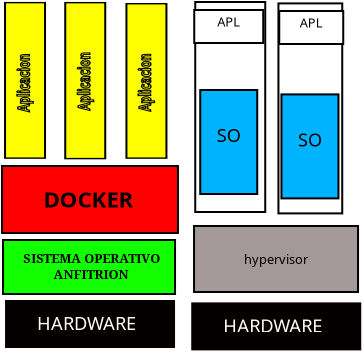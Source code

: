<?xml version="1.0" encoding="UTF-8"?>
<dia:diagram xmlns:dia="http://www.lysator.liu.se/~alla/dia/">
  <dia:layer name="Fondo" visible="true" connectable="true" active="true">
    <dia:group>
      <dia:attribute name="meta">
        <dia:composite type="dict"/>
      </dia:attribute>
      <dia:attribute name="matrix"/>
      <dia:object type="Standard - Box" version="0" id="O0">
        <dia:attribute name="obj_pos">
          <dia:point val="2.85,28.35"/>
        </dia:attribute>
        <dia:attribute name="obj_bb">
          <dia:rectangle val="2.8,28.3;11.5,30.9"/>
        </dia:attribute>
        <dia:attribute name="elem_corner">
          <dia:point val="2.85,28.35"/>
        </dia:attribute>
        <dia:attribute name="elem_width">
          <dia:real val="8.6"/>
        </dia:attribute>
        <dia:attribute name="elem_height">
          <dia:real val="2.5"/>
        </dia:attribute>
        <dia:attribute name="border_color">
          <dia:color val="#fffdfdff"/>
        </dia:attribute>
        <dia:attribute name="inner_color">
          <dia:color val="#040000ff"/>
        </dia:attribute>
        <dia:attribute name="show_background">
          <dia:boolean val="true"/>
        </dia:attribute>
      </dia:object>
      <dia:object type="Standard - Text" version="1" id="O1">
        <dia:attribute name="obj_pos">
          <dia:point val="4.5,29.9"/>
        </dia:attribute>
        <dia:attribute name="obj_bb">
          <dia:rectangle val="4.5,29.047;9.863,30.117"/>
        </dia:attribute>
        <dia:attribute name="text">
          <dia:composite type="text">
            <dia:attribute name="string">
              <dia:string>#HARDWARE#</dia:string>
            </dia:attribute>
            <dia:attribute name="font">
              <dia:font family="sans" style="0" name="Helvetica"/>
            </dia:attribute>
            <dia:attribute name="height">
              <dia:real val="1.146"/>
            </dia:attribute>
            <dia:attribute name="pos">
              <dia:point val="4.5,29.9"/>
            </dia:attribute>
            <dia:attribute name="color">
              <dia:color val="#fff9f9ff"/>
            </dia:attribute>
            <dia:attribute name="alignment">
              <dia:enum val="0"/>
            </dia:attribute>
          </dia:composite>
        </dia:attribute>
        <dia:attribute name="valign">
          <dia:enum val="3"/>
        </dia:attribute>
      </dia:object>
    </dia:group>
    <dia:group>
      <dia:attribute name="meta">
        <dia:composite type="dict"/>
      </dia:attribute>
      <dia:attribute name="matrix"/>
      <dia:object type="Standard - Box" version="0" id="O2">
        <dia:attribute name="obj_pos">
          <dia:point val="12.16,28.47"/>
        </dia:attribute>
        <dia:attribute name="obj_bb">
          <dia:rectangle val="12.11,28.42;20.81,31.02"/>
        </dia:attribute>
        <dia:attribute name="elem_corner">
          <dia:point val="12.16,28.47"/>
        </dia:attribute>
        <dia:attribute name="elem_width">
          <dia:real val="8.6"/>
        </dia:attribute>
        <dia:attribute name="elem_height">
          <dia:real val="2.5"/>
        </dia:attribute>
        <dia:attribute name="border_color">
          <dia:color val="#fffdfdff"/>
        </dia:attribute>
        <dia:attribute name="inner_color">
          <dia:color val="#040000ff"/>
        </dia:attribute>
        <dia:attribute name="show_background">
          <dia:boolean val="true"/>
        </dia:attribute>
      </dia:object>
      <dia:object type="Standard - Text" version="1" id="O3">
        <dia:attribute name="obj_pos">
          <dia:point val="13.81,30.02"/>
        </dia:attribute>
        <dia:attribute name="obj_bb">
          <dia:rectangle val="13.81,29.168;19.172,30.238"/>
        </dia:attribute>
        <dia:attribute name="text">
          <dia:composite type="text">
            <dia:attribute name="string">
              <dia:string>#HARDWARE#</dia:string>
            </dia:attribute>
            <dia:attribute name="font">
              <dia:font family="sans" style="0" name="Helvetica"/>
            </dia:attribute>
            <dia:attribute name="height">
              <dia:real val="1.146"/>
            </dia:attribute>
            <dia:attribute name="pos">
              <dia:point val="13.81,30.02"/>
            </dia:attribute>
            <dia:attribute name="color">
              <dia:color val="#fff9f9ff"/>
            </dia:attribute>
            <dia:attribute name="alignment">
              <dia:enum val="0"/>
            </dia:attribute>
          </dia:composite>
        </dia:attribute>
        <dia:attribute name="valign">
          <dia:enum val="3"/>
        </dia:attribute>
      </dia:object>
    </dia:group>
    <dia:group>
      <dia:attribute name="meta">
        <dia:composite type="dict"/>
      </dia:attribute>
      <dia:attribute name="matrix">
        <dia:matrix xx="1.011" xy="0" yx="0" yy="1" x0="-2.913" y0="0.1"/>
      </dia:attribute>
      <dia:object type="Standard - Box" version="0" id="O4">
        <dia:attribute name="obj_pos">
          <dia:point val="5.6,21.6"/>
        </dia:attribute>
        <dia:attribute name="obj_bb">
          <dia:rectangle val="5.55,21.55;14.35,25"/>
        </dia:attribute>
        <dia:attribute name="elem_corner">
          <dia:point val="5.6,21.6"/>
        </dia:attribute>
        <dia:attribute name="elem_width">
          <dia:real val="8.7"/>
        </dia:attribute>
        <dia:attribute name="elem_height">
          <dia:real val="3.35"/>
        </dia:attribute>
        <dia:attribute name="inner_color">
          <dia:color val="#ff0000ff"/>
        </dia:attribute>
        <dia:attribute name="show_background">
          <dia:boolean val="true"/>
        </dia:attribute>
      </dia:object>
      <dia:object type="Standard - Text" version="1" id="O5">
        <dia:attribute name="obj_pos">
          <dia:point val="7.65,23.675"/>
        </dia:attribute>
        <dia:attribute name="obj_bb">
          <dia:rectangle val="7.65,22.65;12.77,23.938"/>
        </dia:attribute>
        <dia:attribute name="text">
          <dia:composite type="text">
            <dia:attribute name="string">
              <dia:string>#DOCKER#</dia:string>
            </dia:attribute>
            <dia:attribute name="font">
              <dia:font family="sans" style="80" name="Helvetica-Bold"/>
            </dia:attribute>
            <dia:attribute name="height">
              <dia:real val="1.379"/>
            </dia:attribute>
            <dia:attribute name="pos">
              <dia:point val="7.65,23.675"/>
            </dia:attribute>
            <dia:attribute name="color">
              <dia:color val="#000000ff"/>
            </dia:attribute>
            <dia:attribute name="alignment">
              <dia:enum val="0"/>
            </dia:attribute>
          </dia:composite>
        </dia:attribute>
        <dia:attribute name="valign">
          <dia:enum val="3"/>
        </dia:attribute>
      </dia:object>
    </dia:group>
    <dia:group>
      <dia:attribute name="meta">
        <dia:composite type="dict"/>
      </dia:attribute>
      <dia:attribute name="matrix"/>
      <dia:object type="Standard - Box" version="0" id="O6">
        <dia:attribute name="obj_pos">
          <dia:point val="2.8,25.4"/>
        </dia:attribute>
        <dia:attribute name="obj_bb">
          <dia:rectangle val="2.75,25.35;11.45,28.15"/>
        </dia:attribute>
        <dia:attribute name="elem_corner">
          <dia:point val="2.8,25.4"/>
        </dia:attribute>
        <dia:attribute name="elem_width">
          <dia:real val="8.6"/>
        </dia:attribute>
        <dia:attribute name="elem_height">
          <dia:real val="2.7"/>
        </dia:attribute>
        <dia:attribute name="inner_color">
          <dia:color val="#11ff00ff"/>
        </dia:attribute>
        <dia:attribute name="show_background">
          <dia:boolean val="true"/>
        </dia:attribute>
      </dia:object>
      <dia:object type="Standard - Text" version="1" id="O7">
        <dia:attribute name="obj_pos">
          <dia:point val="7.2,26.55"/>
        </dia:attribute>
        <dia:attribute name="obj_bb">
          <dia:rectangle val="3.219,25.948;11.181,27.503"/>
        </dia:attribute>
        <dia:attribute name="text">
          <dia:composite type="text">
            <dia:attribute name="string">
              <dia:string>#SISTEMA OPERATIVO
ANFITRION#</dia:string>
            </dia:attribute>
            <dia:attribute name="font">
              <dia:font family="serif" style="80" name="Times-Bold"/>
            </dia:attribute>
            <dia:attribute name="height">
              <dia:real val="0.8"/>
            </dia:attribute>
            <dia:attribute name="pos">
              <dia:point val="7.2,26.55"/>
            </dia:attribute>
            <dia:attribute name="color">
              <dia:color val="#000000ff"/>
            </dia:attribute>
            <dia:attribute name="alignment">
              <dia:enum val="1"/>
            </dia:attribute>
          </dia:composite>
        </dia:attribute>
        <dia:attribute name="valign">
          <dia:enum val="3"/>
        </dia:attribute>
      </dia:object>
    </dia:group>
    <dia:object type="Standard - Box" version="0" id="O8">
      <dia:attribute name="obj_pos">
        <dia:point val="12.35,24.7"/>
      </dia:attribute>
      <dia:attribute name="obj_bb">
        <dia:rectangle val="12.3,24.65;20.6,28.05"/>
      </dia:attribute>
      <dia:attribute name="elem_corner">
        <dia:point val="12.35,24.7"/>
      </dia:attribute>
      <dia:attribute name="elem_width">
        <dia:real val="8.2"/>
      </dia:attribute>
      <dia:attribute name="elem_height">
        <dia:real val="3.3"/>
      </dia:attribute>
      <dia:attribute name="inner_color">
        <dia:color val="#a49999ff"/>
      </dia:attribute>
      <dia:attribute name="show_background">
        <dia:boolean val="true"/>
      </dia:attribute>
    </dia:object>
    <dia:object type="Standard - Text" version="1" id="O9">
      <dia:attribute name="obj_pos">
        <dia:point val="16.45,26.35"/>
      </dia:attribute>
      <dia:attribute name="obj_bb">
        <dia:rectangle val="14.751,25.976;18.149,26.724"/>
      </dia:attribute>
      <dia:attribute name="text">
        <dia:composite type="text">
          <dia:attribute name="string">
            <dia:string>#hypervisor#</dia:string>
          </dia:attribute>
          <dia:attribute name="font">
            <dia:font family="sans" style="0" name="Helvetica"/>
          </dia:attribute>
          <dia:attribute name="height">
            <dia:real val="0.8"/>
          </dia:attribute>
          <dia:attribute name="pos">
            <dia:point val="16.45,26.571"/>
          </dia:attribute>
          <dia:attribute name="color">
            <dia:color val="#000000ff"/>
          </dia:attribute>
          <dia:attribute name="alignment">
            <dia:enum val="1"/>
          </dia:attribute>
        </dia:composite>
      </dia:attribute>
      <dia:attribute name="valign">
        <dia:enum val="2"/>
      </dia:attribute>
      <dia:connections>
        <dia:connection handle="0" to="O8" connection="8"/>
      </dia:connections>
    </dia:object>
    <dia:group>
      <dia:attribute name="meta">
        <dia:composite type="dict"/>
      </dia:attribute>
      <dia:attribute name="matrix">
        <dia:matrix xx="1" xy="0" yx="0" yy="0.705" x0="0" y0="6.296"/>
      </dia:attribute>
      <dia:object type="Standard - Box" version="0" id="O10">
        <dia:attribute name="obj_pos">
          <dia:point val="8.97,10.34"/>
        </dia:attribute>
        <dia:attribute name="obj_bb">
          <dia:rectangle val="8.92,10.29;11.02,21.34"/>
        </dia:attribute>
        <dia:attribute name="elem_corner">
          <dia:point val="8.97,10.34"/>
        </dia:attribute>
        <dia:attribute name="elem_width">
          <dia:real val="2"/>
        </dia:attribute>
        <dia:attribute name="elem_height">
          <dia:real val="10.95"/>
        </dia:attribute>
        <dia:attribute name="inner_color">
          <dia:color val="#fffe00ff"/>
        </dia:attribute>
        <dia:attribute name="show_background">
          <dia:boolean val="true"/>
        </dia:attribute>
      </dia:object>
      <dia:object type="Standard - Outline" version="0" id="O11">
        <dia:attribute name="obj_pos">
          <dia:point val="9.57,17.976"/>
        </dia:attribute>
        <dia:attribute name="obj_bb">
          <dia:rectangle val="9.57,13.42;10.344,17.976"/>
        </dia:attribute>
        <dia:attribute name="meta">
          <dia:composite type="dict"/>
        </dia:attribute>
        <dia:attribute name="name">
          <dia:string>#Aplicacion#</dia:string>
        </dia:attribute>
        <dia:attribute name="rotation">
          <dia:real val="90"/>
        </dia:attribute>
        <dia:attribute name="text_font">
          <dia:font family="sans" style="80" name="Helvetica-Bold"/>
        </dia:attribute>
        <dia:attribute name="text_height">
          <dia:real val="0.8"/>
        </dia:attribute>
        <dia:attribute name="line_width">
          <dia:real val="0"/>
        </dia:attribute>
        <dia:attribute name="line_colour">
          <dia:color val="#000000ff"/>
        </dia:attribute>
        <dia:attribute name="fill_colour">
          <dia:color val="#000000ff"/>
        </dia:attribute>
        <dia:attribute name="show_background">
          <dia:boolean val="false"/>
        </dia:attribute>
      </dia:object>
    </dia:group>
    <dia:group>
      <dia:attribute name="meta">
        <dia:composite type="dict"/>
      </dia:attribute>
      <dia:attribute name="matrix">
        <dia:matrix xx="1" xy="0" yx="0" yy="0.712" x0="0" y0="6.15"/>
      </dia:attribute>
      <dia:object type="Standard - Box" version="0" id="O12">
        <dia:attribute name="obj_pos">
          <dia:point val="5.91,10.37"/>
        </dia:attribute>
        <dia:attribute name="obj_bb">
          <dia:rectangle val="5.86,10.32;7.96,21.37"/>
        </dia:attribute>
        <dia:attribute name="elem_corner">
          <dia:point val="5.91,10.37"/>
        </dia:attribute>
        <dia:attribute name="elem_width">
          <dia:real val="2"/>
        </dia:attribute>
        <dia:attribute name="elem_height">
          <dia:real val="10.95"/>
        </dia:attribute>
        <dia:attribute name="inner_color">
          <dia:color val="#fffe00ff"/>
        </dia:attribute>
        <dia:attribute name="show_background">
          <dia:boolean val="true"/>
        </dia:attribute>
      </dia:object>
      <dia:object type="Standard - Outline" version="0" id="O13">
        <dia:attribute name="obj_pos">
          <dia:point val="6.53,17.945"/>
        </dia:attribute>
        <dia:attribute name="obj_bb">
          <dia:rectangle val="6.53,13.39;7.304,17.945"/>
        </dia:attribute>
        <dia:attribute name="meta">
          <dia:composite type="dict"/>
        </dia:attribute>
        <dia:attribute name="name">
          <dia:string>#Aplicacion#</dia:string>
        </dia:attribute>
        <dia:attribute name="rotation">
          <dia:real val="90"/>
        </dia:attribute>
        <dia:attribute name="text_font">
          <dia:font family="sans" style="80" name="Helvetica-Bold"/>
        </dia:attribute>
        <dia:attribute name="text_height">
          <dia:real val="0.8"/>
        </dia:attribute>
        <dia:attribute name="line_width">
          <dia:real val="0"/>
        </dia:attribute>
        <dia:attribute name="line_colour">
          <dia:color val="#000000ff"/>
        </dia:attribute>
        <dia:attribute name="fill_colour">
          <dia:color val="#000000ff"/>
        </dia:attribute>
        <dia:attribute name="show_background">
          <dia:boolean val="false"/>
        </dia:attribute>
      </dia:object>
    </dia:group>
    <dia:group>
      <dia:attribute name="meta">
        <dia:composite type="dict"/>
      </dia:attribute>
      <dia:attribute name="matrix">
        <dia:matrix xx="1" xy="0" yx="0" yy="0.71" x0="0" y0="6.183"/>
      </dia:attribute>
      <dia:object type="Standard - Box" version="0" id="O14">
        <dia:attribute name="obj_pos">
          <dia:point val="2.9,10.35"/>
        </dia:attribute>
        <dia:attribute name="obj_bb">
          <dia:rectangle val="2.85,10.3;4.95,21.35"/>
        </dia:attribute>
        <dia:attribute name="elem_corner">
          <dia:point val="2.9,10.35"/>
        </dia:attribute>
        <dia:attribute name="elem_width">
          <dia:real val="2"/>
        </dia:attribute>
        <dia:attribute name="elem_height">
          <dia:real val="10.95"/>
        </dia:attribute>
        <dia:attribute name="inner_color">
          <dia:color val="#fffe00ff"/>
        </dia:attribute>
        <dia:attribute name="show_background">
          <dia:boolean val="true"/>
        </dia:attribute>
      </dia:object>
      <dia:object type="Standard - Outline" version="0" id="O15">
        <dia:attribute name="obj_pos">
          <dia:point val="3.51,18.05"/>
        </dia:attribute>
        <dia:attribute name="obj_bb">
          <dia:rectangle val="3.51,13.495;4.284,18.05"/>
        </dia:attribute>
        <dia:attribute name="meta">
          <dia:composite type="dict"/>
        </dia:attribute>
        <dia:attribute name="name">
          <dia:string>#Aplicacion#</dia:string>
        </dia:attribute>
        <dia:attribute name="rotation">
          <dia:real val="90"/>
        </dia:attribute>
        <dia:attribute name="text_font">
          <dia:font family="sans" style="80" name="Helvetica-Bold"/>
        </dia:attribute>
        <dia:attribute name="text_height">
          <dia:real val="0.8"/>
        </dia:attribute>
        <dia:attribute name="line_width">
          <dia:real val="0"/>
        </dia:attribute>
        <dia:attribute name="line_colour">
          <dia:color val="#000000ff"/>
        </dia:attribute>
        <dia:attribute name="fill_colour">
          <dia:color val="#000000ff"/>
        </dia:attribute>
        <dia:attribute name="show_background">
          <dia:boolean val="false"/>
        </dia:attribute>
      </dia:object>
    </dia:group>
    <dia:group>
      <dia:attribute name="meta">
        <dia:composite type="dict"/>
      </dia:attribute>
      <dia:attribute name="matrix"/>
      <dia:group>
        <dia:attribute name="meta">
          <dia:composite type="dict"/>
        </dia:attribute>
        <dia:attribute name="matrix"/>
        <dia:object type="Standard - Box" version="0" id="O16">
          <dia:attribute name="obj_pos">
            <dia:point val="12.41,13.5"/>
          </dia:attribute>
          <dia:attribute name="obj_bb">
            <dia:rectangle val="12.36,13.45;15.96,24.05"/>
          </dia:attribute>
          <dia:attribute name="elem_corner">
            <dia:point val="12.41,13.5"/>
          </dia:attribute>
          <dia:attribute name="elem_width">
            <dia:real val="3.5"/>
          </dia:attribute>
          <dia:attribute name="elem_height">
            <dia:real val="10.5"/>
          </dia:attribute>
          <dia:attribute name="show_background">
            <dia:boolean val="true"/>
          </dia:attribute>
        </dia:object>
        <dia:group>
          <dia:attribute name="meta">
            <dia:composite type="dict"/>
          </dia:attribute>
          <dia:attribute name="matrix"/>
          <dia:object type="Standard - Box" version="0" id="O17">
            <dia:attribute name="obj_pos">
              <dia:point val="12.66,17.9"/>
            </dia:attribute>
            <dia:attribute name="obj_bb">
              <dia:rectangle val="12.61,17.85;15.56,23.15"/>
            </dia:attribute>
            <dia:attribute name="elem_corner">
              <dia:point val="12.66,17.9"/>
            </dia:attribute>
            <dia:attribute name="elem_width">
              <dia:real val="2.85"/>
            </dia:attribute>
            <dia:attribute name="elem_height">
              <dia:real val="5.2"/>
            </dia:attribute>
            <dia:attribute name="inner_color">
              <dia:color val="#00b3ffff"/>
            </dia:attribute>
            <dia:attribute name="show_background">
              <dia:boolean val="true"/>
            </dia:attribute>
          </dia:object>
          <dia:object type="Standard - Text" version="1" id="O18">
            <dia:attribute name="obj_pos">
              <dia:point val="14.085,20.5"/>
            </dia:attribute>
            <dia:attribute name="obj_bb">
              <dia:rectangle val="13.441,19.657;14.729,20.715"/>
            </dia:attribute>
            <dia:attribute name="text">
              <dia:composite type="text">
                <dia:attribute name="string">
                  <dia:string>#SO#</dia:string>
                </dia:attribute>
                <dia:attribute name="font">
                  <dia:font family="sans" style="0" name="Helvetica"/>
                </dia:attribute>
                <dia:attribute name="height">
                  <dia:real val="1.132"/>
                </dia:attribute>
                <dia:attribute name="pos">
                  <dia:point val="14.085,20.5"/>
                </dia:attribute>
                <dia:attribute name="color">
                  <dia:color val="#000000ff"/>
                </dia:attribute>
                <dia:attribute name="alignment">
                  <dia:enum val="1"/>
                </dia:attribute>
              </dia:composite>
            </dia:attribute>
            <dia:attribute name="valign">
              <dia:enum val="3"/>
            </dia:attribute>
          </dia:object>
        </dia:group>
        <dia:connections>
          <dia:connection handle="0" to="O19" connection="8"/>
        </dia:connections>
      </dia:group>
      <dia:object type="Standard - Box" version="0" id="O19">
        <dia:attribute name="obj_pos">
          <dia:point val="12.36,13.9"/>
        </dia:attribute>
        <dia:attribute name="obj_bb">
          <dia:rectangle val="12.31,13.85;15.86,15.6"/>
        </dia:attribute>
        <dia:attribute name="elem_corner">
          <dia:point val="12.36,13.9"/>
        </dia:attribute>
        <dia:attribute name="elem_width">
          <dia:real val="3.45"/>
        </dia:attribute>
        <dia:attribute name="elem_height">
          <dia:real val="1.65"/>
        </dia:attribute>
        <dia:attribute name="show_background">
          <dia:boolean val="true"/>
        </dia:attribute>
      </dia:object>
      <dia:object type="Standard - Text" version="1" id="O20">
        <dia:attribute name="obj_pos">
          <dia:point val="14.085,14.725"/>
        </dia:attribute>
        <dia:attribute name="obj_bb">
          <dia:rectangle val="13.495,14.13;14.675,14.877"/>
        </dia:attribute>
        <dia:attribute name="text">
          <dia:composite type="text">
            <dia:attribute name="string">
              <dia:string>#APL#</dia:string>
            </dia:attribute>
            <dia:attribute name="font">
              <dia:font family="sans" style="0" name="Helvetica"/>
            </dia:attribute>
            <dia:attribute name="height">
              <dia:real val="0.8"/>
            </dia:attribute>
            <dia:attribute name="pos">
              <dia:point val="14.085,14.725"/>
            </dia:attribute>
            <dia:attribute name="color">
              <dia:color val="#000000ff"/>
            </dia:attribute>
            <dia:attribute name="alignment">
              <dia:enum val="1"/>
            </dia:attribute>
          </dia:composite>
        </dia:attribute>
        <dia:attribute name="valign">
          <dia:enum val="3"/>
        </dia:attribute>
      </dia:object>
    </dia:group>
    <dia:group>
      <dia:attribute name="meta">
        <dia:composite type="dict"/>
      </dia:attribute>
      <dia:attribute name="matrix"/>
      <dia:group>
        <dia:attribute name="meta">
          <dia:composite type="dict"/>
        </dia:attribute>
        <dia:attribute name="matrix"/>
        <dia:object type="Standard - Box" version="0" id="O21">
          <dia:attribute name="obj_pos">
            <dia:point val="16.57,13.57"/>
          </dia:attribute>
          <dia:attribute name="obj_bb">
            <dia:rectangle val="16.52,13.52;19.81,24.12"/>
          </dia:attribute>
          <dia:attribute name="elem_corner">
            <dia:point val="16.57,13.57"/>
          </dia:attribute>
          <dia:attribute name="elem_width">
            <dia:real val="3.19"/>
          </dia:attribute>
          <dia:attribute name="elem_height">
            <dia:real val="10.5"/>
          </dia:attribute>
          <dia:attribute name="show_background">
            <dia:boolean val="true"/>
          </dia:attribute>
        </dia:object>
        <dia:group>
          <dia:attribute name="meta">
            <dia:composite type="dict"/>
          </dia:attribute>
          <dia:attribute name="matrix"/>
          <dia:object type="Standard - Box" version="0" id="O22">
            <dia:attribute name="obj_pos">
              <dia:point val="16.72,18.12"/>
            </dia:attribute>
            <dia:attribute name="obj_bb">
              <dia:rectangle val="16.67,18.07;19.62,23.37"/>
            </dia:attribute>
            <dia:attribute name="elem_corner">
              <dia:point val="16.72,18.12"/>
            </dia:attribute>
            <dia:attribute name="elem_width">
              <dia:real val="2.85"/>
            </dia:attribute>
            <dia:attribute name="elem_height">
              <dia:real val="5.2"/>
            </dia:attribute>
            <dia:attribute name="inner_color">
              <dia:color val="#00b3ffff"/>
            </dia:attribute>
            <dia:attribute name="show_background">
              <dia:boolean val="true"/>
            </dia:attribute>
          </dia:object>
          <dia:object type="Standard - Text" version="1" id="O23">
            <dia:attribute name="obj_pos">
              <dia:point val="18.145,20.72"/>
            </dia:attribute>
            <dia:attribute name="obj_bb">
              <dia:rectangle val="17.501,19.878;18.789,20.935"/>
            </dia:attribute>
            <dia:attribute name="text">
              <dia:composite type="text">
                <dia:attribute name="string">
                  <dia:string>#SO#</dia:string>
                </dia:attribute>
                <dia:attribute name="font">
                  <dia:font family="sans" style="0" name="Helvetica"/>
                </dia:attribute>
                <dia:attribute name="height">
                  <dia:real val="1.132"/>
                </dia:attribute>
                <dia:attribute name="pos">
                  <dia:point val="18.145,20.72"/>
                </dia:attribute>
                <dia:attribute name="color">
                  <dia:color val="#000000ff"/>
                </dia:attribute>
                <dia:attribute name="alignment">
                  <dia:enum val="1"/>
                </dia:attribute>
              </dia:composite>
            </dia:attribute>
            <dia:attribute name="valign">
              <dia:enum val="3"/>
            </dia:attribute>
          </dia:object>
        </dia:group>
        <dia:connections>
          <dia:connection handle="0" to="O24" connection="8"/>
        </dia:connections>
      </dia:group>
      <dia:object type="Standard - Box" version="0" id="O24">
        <dia:attribute name="obj_pos">
          <dia:point val="16.61,13.95"/>
        </dia:attribute>
        <dia:attribute name="obj_bb">
          <dia:rectangle val="16.56,13.9;19.86,15.65"/>
        </dia:attribute>
        <dia:attribute name="elem_corner">
          <dia:point val="16.61,13.95"/>
        </dia:attribute>
        <dia:attribute name="elem_width">
          <dia:real val="3.2"/>
        </dia:attribute>
        <dia:attribute name="elem_height">
          <dia:real val="1.65"/>
        </dia:attribute>
        <dia:attribute name="show_background">
          <dia:boolean val="true"/>
        </dia:attribute>
      </dia:object>
      <dia:object type="Standard - Text" version="1" id="O25">
        <dia:attribute name="obj_pos">
          <dia:point val="18.21,14.775"/>
        </dia:attribute>
        <dia:attribute name="obj_bb">
          <dia:rectangle val="17.62,14.18;18.8,14.928"/>
        </dia:attribute>
        <dia:attribute name="text">
          <dia:composite type="text">
            <dia:attribute name="string">
              <dia:string>#APL#</dia:string>
            </dia:attribute>
            <dia:attribute name="font">
              <dia:font family="sans" style="0" name="Helvetica"/>
            </dia:attribute>
            <dia:attribute name="height">
              <dia:real val="0.8"/>
            </dia:attribute>
            <dia:attribute name="pos">
              <dia:point val="18.21,14.775"/>
            </dia:attribute>
            <dia:attribute name="color">
              <dia:color val="#000000ff"/>
            </dia:attribute>
            <dia:attribute name="alignment">
              <dia:enum val="1"/>
            </dia:attribute>
          </dia:composite>
        </dia:attribute>
        <dia:attribute name="valign">
          <dia:enum val="3"/>
        </dia:attribute>
      </dia:object>
    </dia:group>
  </dia:layer>
</dia:diagram>
